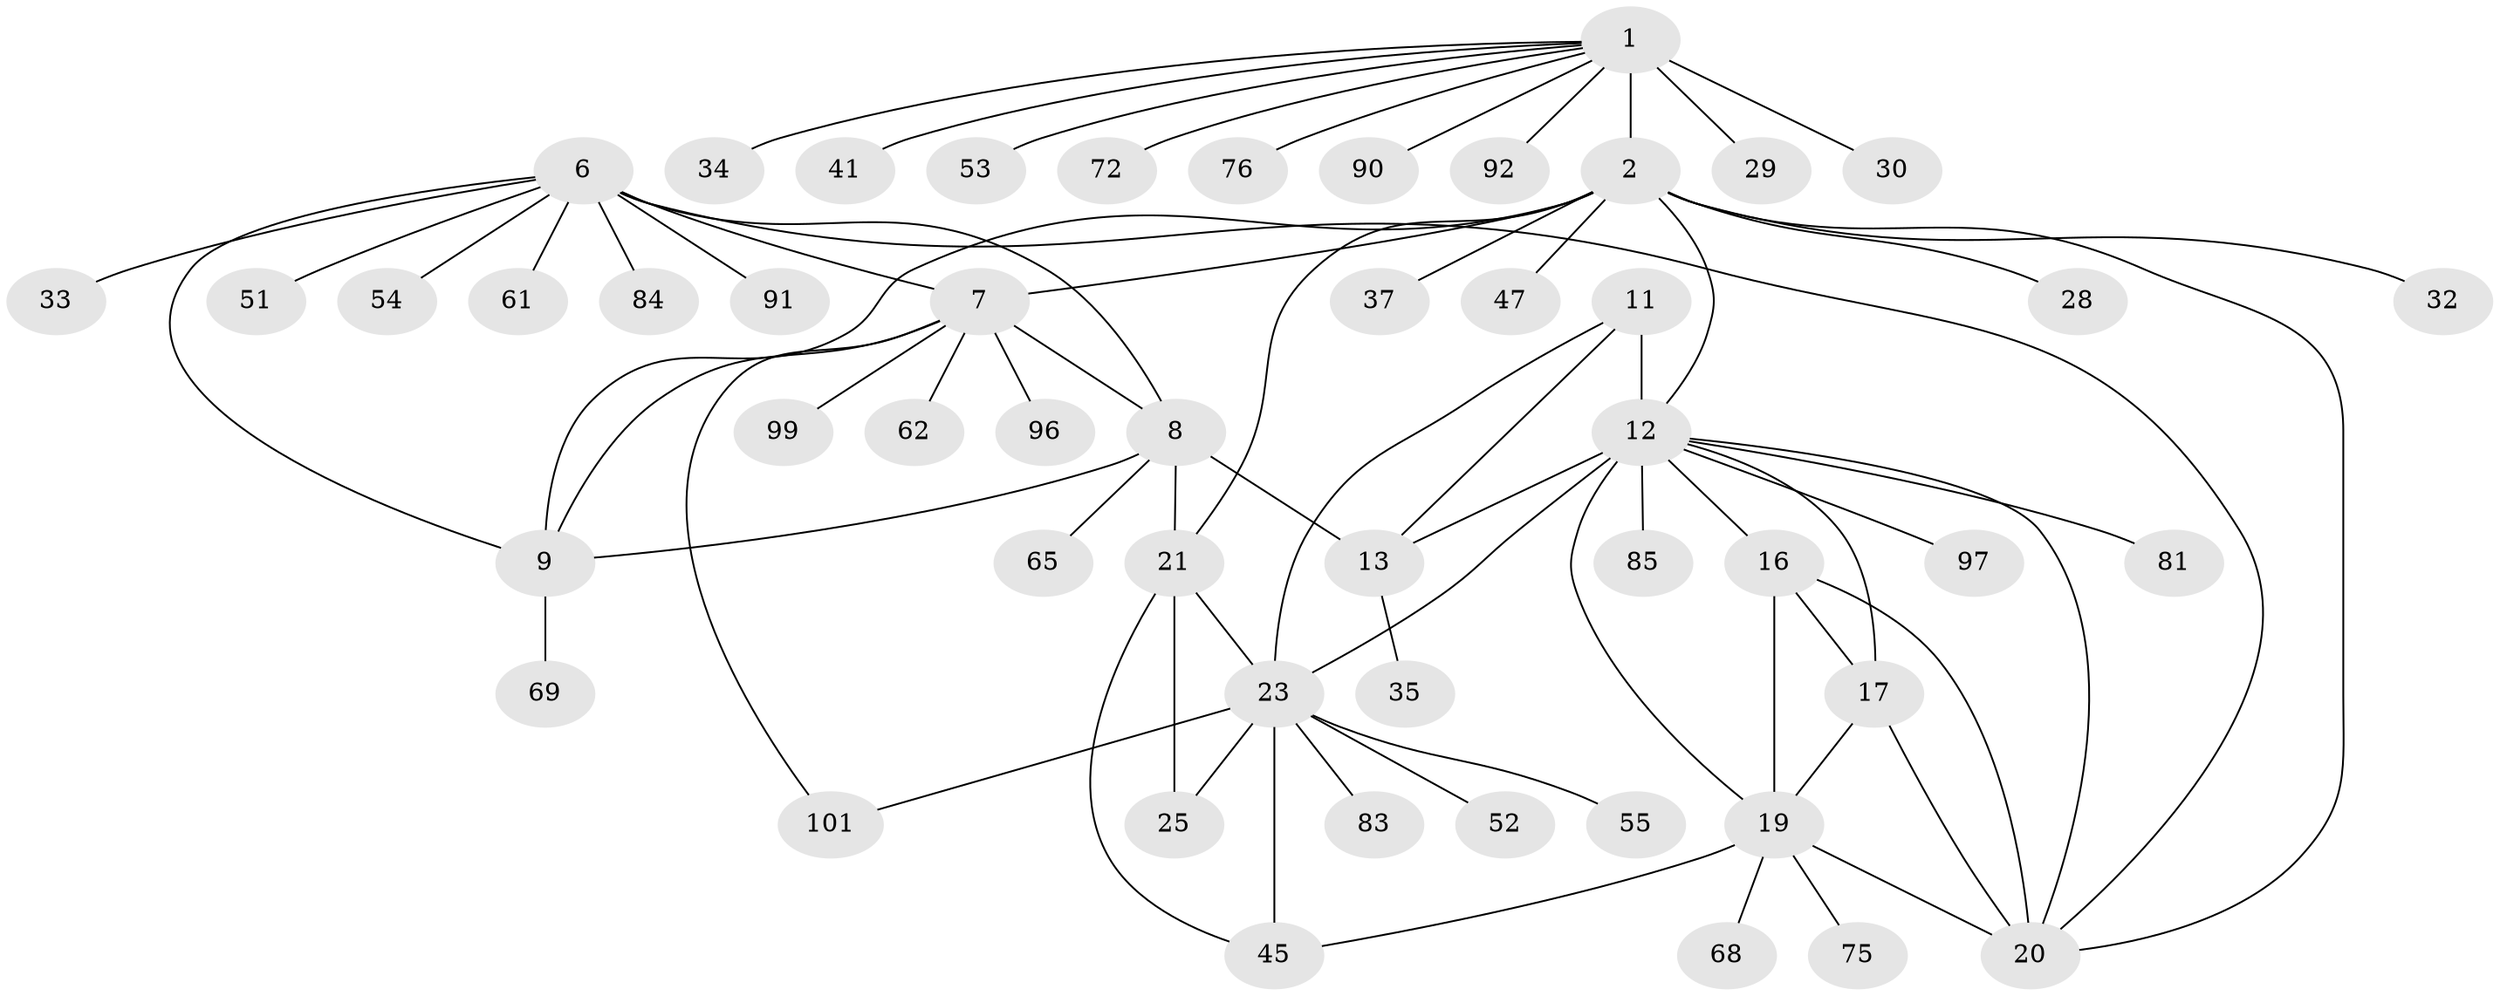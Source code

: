 // original degree distribution, {12: 0.00980392156862745, 5: 0.029411764705882353, 6: 0.029411764705882353, 8: 0.029411764705882353, 10: 0.0392156862745098, 9: 0.0392156862745098, 7: 0.029411764705882353, 4: 0.0392156862745098, 11: 0.00980392156862745, 1: 0.6274509803921569, 2: 0.08823529411764706, 3: 0.029411764705882353}
// Generated by graph-tools (version 1.1) at 2025/19/03/04/25 18:19:33]
// undirected, 51 vertices, 71 edges
graph export_dot {
graph [start="1"]
  node [color=gray90,style=filled];
  1 [super="+3+31"];
  2 [super="+4"];
  6 [super="+27+40+10"];
  7;
  8;
  9;
  11;
  12 [super="+14"];
  13 [super="+15+36+67"];
  16;
  17;
  19;
  20 [super="+42+73+58+43"];
  21 [super="+59+98+77+39+22"];
  23 [super="+48"];
  25;
  28;
  29;
  30 [super="+64"];
  32;
  33;
  34;
  35 [super="+57+86"];
  37;
  41;
  45;
  47;
  51;
  52;
  53;
  54;
  55;
  61;
  62;
  65;
  68;
  69 [super="+100"];
  72;
  75 [super="+89"];
  76;
  81;
  83;
  84;
  85;
  90;
  91;
  92;
  96;
  97;
  99;
  101;
  1 -- 2 [weight=6];
  1 -- 29;
  1 -- 34;
  1 -- 41;
  1 -- 53;
  1 -- 72;
  1 -- 90;
  1 -- 92;
  1 -- 76;
  1 -- 30;
  2 -- 20;
  2 -- 32;
  2 -- 37;
  2 -- 7;
  2 -- 9;
  2 -- 12;
  2 -- 47;
  2 -- 21;
  2 -- 28;
  6 -- 7 [weight=2];
  6 -- 8 [weight=2];
  6 -- 9 [weight=2];
  6 -- 33;
  6 -- 51;
  6 -- 61;
  6 -- 91;
  6 -- 20;
  6 -- 84;
  6 -- 54;
  7 -- 8;
  7 -- 9;
  7 -- 62;
  7 -- 96;
  7 -- 99;
  7 -- 101;
  8 -- 9;
  8 -- 65;
  8 -- 13 [weight=2];
  8 -- 21;
  9 -- 69;
  11 -- 12 [weight=2];
  11 -- 13 [weight=2];
  11 -- 23;
  12 -- 13 [weight=4];
  12 -- 81;
  12 -- 85;
  12 -- 97;
  12 -- 16;
  12 -- 17;
  12 -- 19;
  12 -- 20;
  12 -- 23;
  13 -- 35;
  16 -- 17;
  16 -- 19;
  16 -- 20;
  17 -- 19;
  17 -- 20;
  19 -- 20;
  19 -- 45;
  19 -- 68;
  19 -- 75;
  21 -- 23 [weight=3];
  21 -- 25 [weight=3];
  21 -- 45;
  23 -- 25;
  23 -- 45;
  23 -- 52;
  23 -- 83;
  23 -- 101;
  23 -- 55;
}
